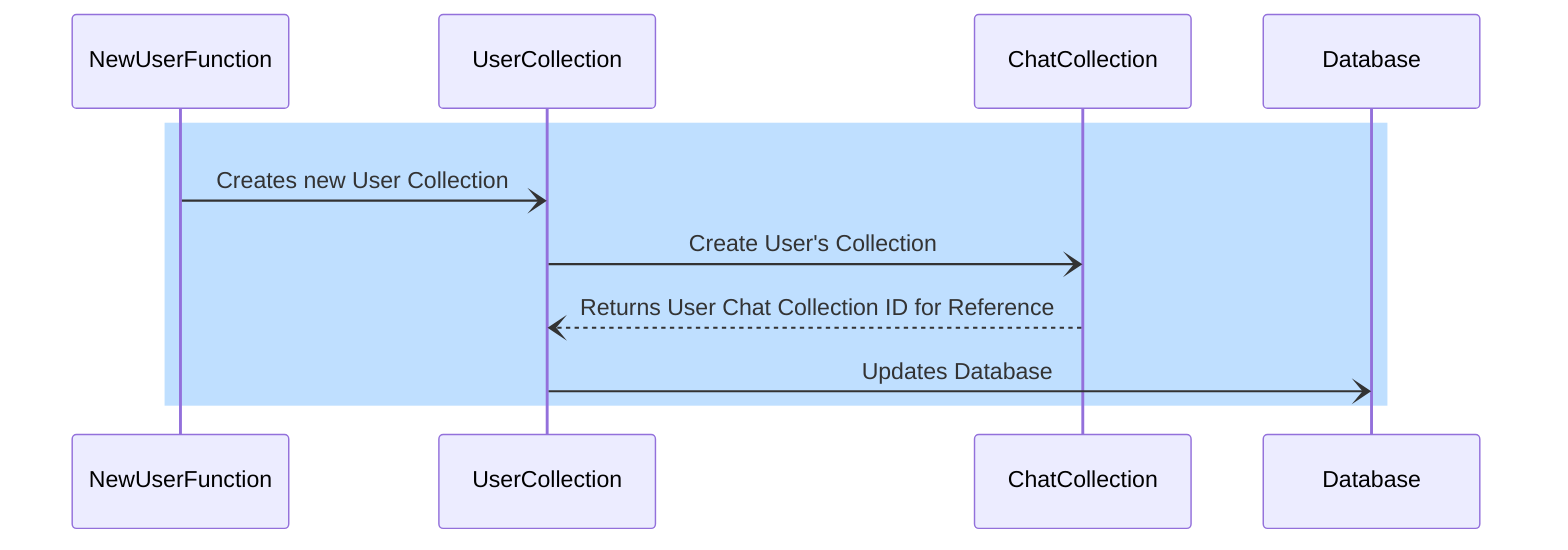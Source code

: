 sequenceDiagram
%% Nodes
    rect rgb(191, 223, 255)
        NewUserFunction-)UserCollection: Creates new User Collection
        UserCollection-)ChatCollection: Create User's Collection
        ChatCollection--)UserCollection: Returns User Chat Collection ID for Reference
        UserCollection-)Database: Updates Database
    end

%% How Users keep their chats
